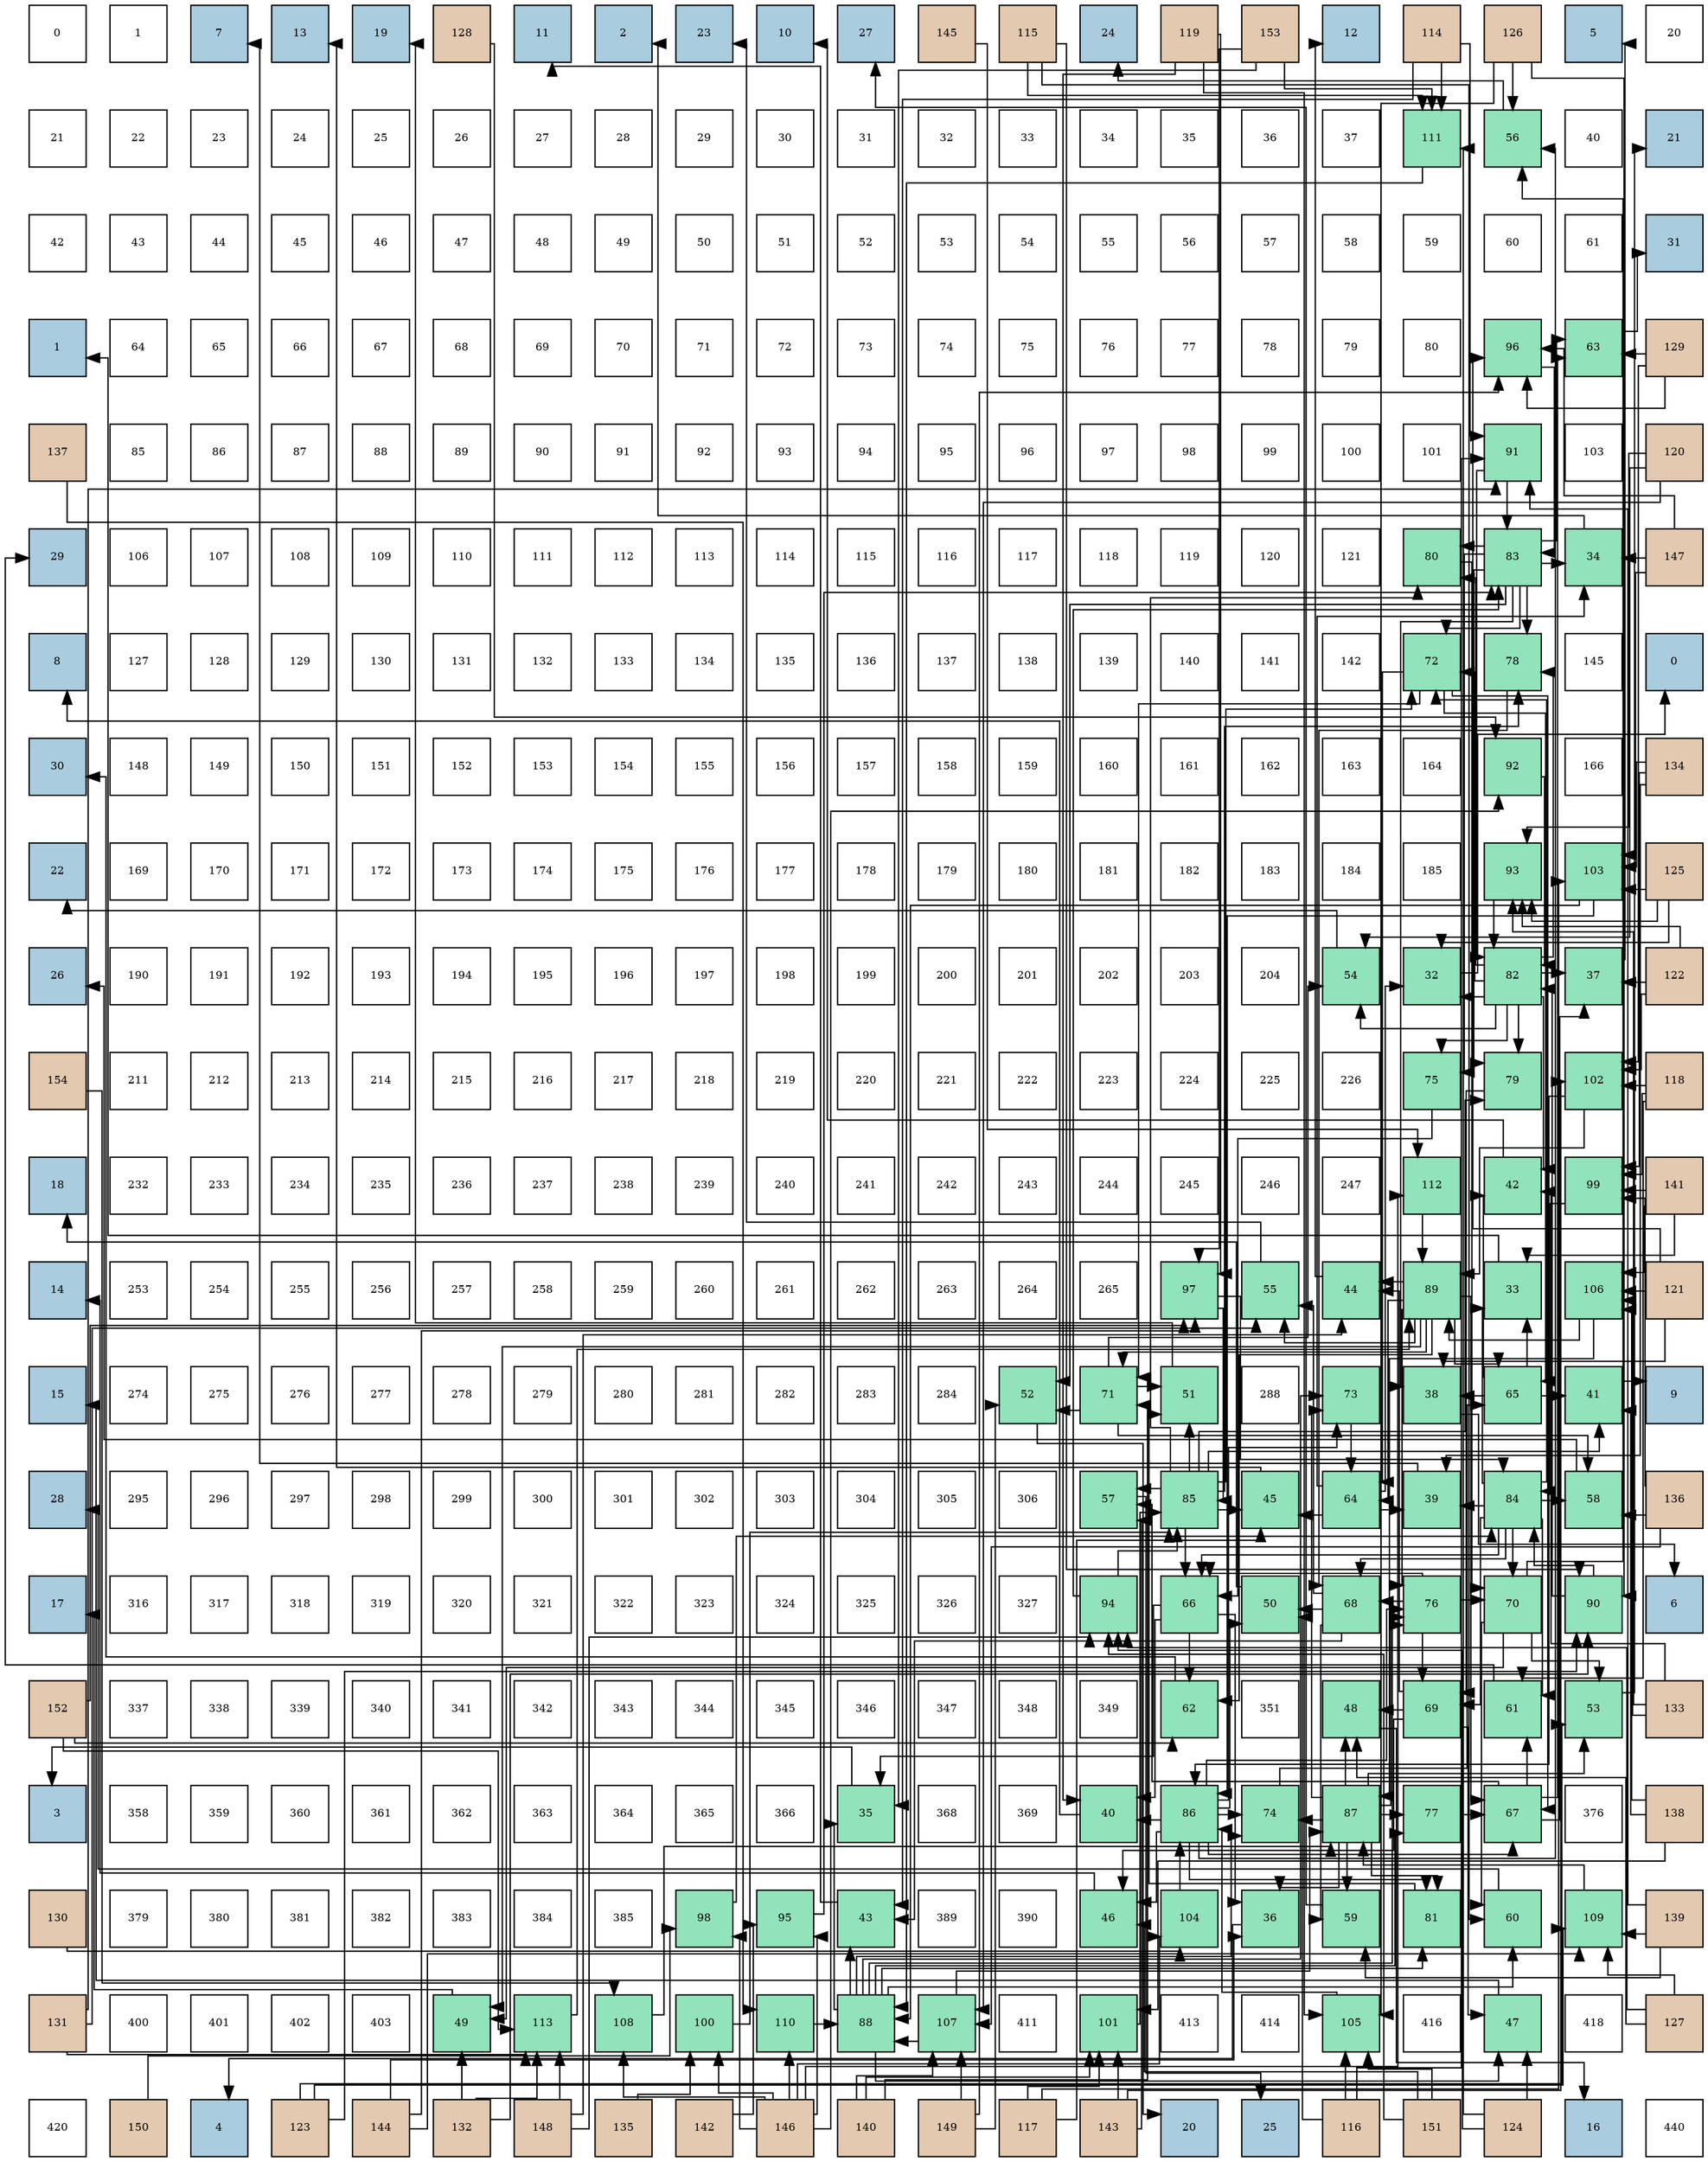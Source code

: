 digraph layout{
 rankdir=TB;
 splines=ortho;
 node [style=filled shape=square fixedsize=true width=0.6];
0[label="0", fontsize=8, fillcolor="#ffffff"];
1[label="1", fontsize=8, fillcolor="#ffffff"];
2[label="7", fontsize=8, fillcolor="#a9ccde"];
3[label="13", fontsize=8, fillcolor="#a9ccde"];
4[label="19", fontsize=8, fillcolor="#a9ccde"];
5[label="128", fontsize=8, fillcolor="#e3c9af"];
6[label="11", fontsize=8, fillcolor="#a9ccde"];
7[label="2", fontsize=8, fillcolor="#a9ccde"];
8[label="23", fontsize=8, fillcolor="#a9ccde"];
9[label="10", fontsize=8, fillcolor="#a9ccde"];
10[label="27", fontsize=8, fillcolor="#a9ccde"];
11[label="145", fontsize=8, fillcolor="#e3c9af"];
12[label="115", fontsize=8, fillcolor="#e3c9af"];
13[label="24", fontsize=8, fillcolor="#a9ccde"];
14[label="119", fontsize=8, fillcolor="#e3c9af"];
15[label="153", fontsize=8, fillcolor="#e3c9af"];
16[label="12", fontsize=8, fillcolor="#a9ccde"];
17[label="114", fontsize=8, fillcolor="#e3c9af"];
18[label="126", fontsize=8, fillcolor="#e3c9af"];
19[label="5", fontsize=8, fillcolor="#a9ccde"];
20[label="20", fontsize=8, fillcolor="#ffffff"];
21[label="21", fontsize=8, fillcolor="#ffffff"];
22[label="22", fontsize=8, fillcolor="#ffffff"];
23[label="23", fontsize=8, fillcolor="#ffffff"];
24[label="24", fontsize=8, fillcolor="#ffffff"];
25[label="25", fontsize=8, fillcolor="#ffffff"];
26[label="26", fontsize=8, fillcolor="#ffffff"];
27[label="27", fontsize=8, fillcolor="#ffffff"];
28[label="28", fontsize=8, fillcolor="#ffffff"];
29[label="29", fontsize=8, fillcolor="#ffffff"];
30[label="30", fontsize=8, fillcolor="#ffffff"];
31[label="31", fontsize=8, fillcolor="#ffffff"];
32[label="32", fontsize=8, fillcolor="#ffffff"];
33[label="33", fontsize=8, fillcolor="#ffffff"];
34[label="34", fontsize=8, fillcolor="#ffffff"];
35[label="35", fontsize=8, fillcolor="#ffffff"];
36[label="36", fontsize=8, fillcolor="#ffffff"];
37[label="37", fontsize=8, fillcolor="#ffffff"];
38[label="111", fontsize=8, fillcolor="#91e3bb"];
39[label="56", fontsize=8, fillcolor="#91e3bb"];
40[label="40", fontsize=8, fillcolor="#ffffff"];
41[label="21", fontsize=8, fillcolor="#a9ccde"];
42[label="42", fontsize=8, fillcolor="#ffffff"];
43[label="43", fontsize=8, fillcolor="#ffffff"];
44[label="44", fontsize=8, fillcolor="#ffffff"];
45[label="45", fontsize=8, fillcolor="#ffffff"];
46[label="46", fontsize=8, fillcolor="#ffffff"];
47[label="47", fontsize=8, fillcolor="#ffffff"];
48[label="48", fontsize=8, fillcolor="#ffffff"];
49[label="49", fontsize=8, fillcolor="#ffffff"];
50[label="50", fontsize=8, fillcolor="#ffffff"];
51[label="51", fontsize=8, fillcolor="#ffffff"];
52[label="52", fontsize=8, fillcolor="#ffffff"];
53[label="53", fontsize=8, fillcolor="#ffffff"];
54[label="54", fontsize=8, fillcolor="#ffffff"];
55[label="55", fontsize=8, fillcolor="#ffffff"];
56[label="56", fontsize=8, fillcolor="#ffffff"];
57[label="57", fontsize=8, fillcolor="#ffffff"];
58[label="58", fontsize=8, fillcolor="#ffffff"];
59[label="59", fontsize=8, fillcolor="#ffffff"];
60[label="60", fontsize=8, fillcolor="#ffffff"];
61[label="61", fontsize=8, fillcolor="#ffffff"];
62[label="31", fontsize=8, fillcolor="#a9ccde"];
63[label="1", fontsize=8, fillcolor="#a9ccde"];
64[label="64", fontsize=8, fillcolor="#ffffff"];
65[label="65", fontsize=8, fillcolor="#ffffff"];
66[label="66", fontsize=8, fillcolor="#ffffff"];
67[label="67", fontsize=8, fillcolor="#ffffff"];
68[label="68", fontsize=8, fillcolor="#ffffff"];
69[label="69", fontsize=8, fillcolor="#ffffff"];
70[label="70", fontsize=8, fillcolor="#ffffff"];
71[label="71", fontsize=8, fillcolor="#ffffff"];
72[label="72", fontsize=8, fillcolor="#ffffff"];
73[label="73", fontsize=8, fillcolor="#ffffff"];
74[label="74", fontsize=8, fillcolor="#ffffff"];
75[label="75", fontsize=8, fillcolor="#ffffff"];
76[label="76", fontsize=8, fillcolor="#ffffff"];
77[label="77", fontsize=8, fillcolor="#ffffff"];
78[label="78", fontsize=8, fillcolor="#ffffff"];
79[label="79", fontsize=8, fillcolor="#ffffff"];
80[label="80", fontsize=8, fillcolor="#ffffff"];
81[label="96", fontsize=8, fillcolor="#91e3bb"];
82[label="63", fontsize=8, fillcolor="#91e3bb"];
83[label="129", fontsize=8, fillcolor="#e3c9af"];
84[label="137", fontsize=8, fillcolor="#e3c9af"];
85[label="85", fontsize=8, fillcolor="#ffffff"];
86[label="86", fontsize=8, fillcolor="#ffffff"];
87[label="87", fontsize=8, fillcolor="#ffffff"];
88[label="88", fontsize=8, fillcolor="#ffffff"];
89[label="89", fontsize=8, fillcolor="#ffffff"];
90[label="90", fontsize=8, fillcolor="#ffffff"];
91[label="91", fontsize=8, fillcolor="#ffffff"];
92[label="92", fontsize=8, fillcolor="#ffffff"];
93[label="93", fontsize=8, fillcolor="#ffffff"];
94[label="94", fontsize=8, fillcolor="#ffffff"];
95[label="95", fontsize=8, fillcolor="#ffffff"];
96[label="96", fontsize=8, fillcolor="#ffffff"];
97[label="97", fontsize=8, fillcolor="#ffffff"];
98[label="98", fontsize=8, fillcolor="#ffffff"];
99[label="99", fontsize=8, fillcolor="#ffffff"];
100[label="100", fontsize=8, fillcolor="#ffffff"];
101[label="101", fontsize=8, fillcolor="#ffffff"];
102[label="91", fontsize=8, fillcolor="#91e3bb"];
103[label="103", fontsize=8, fillcolor="#ffffff"];
104[label="120", fontsize=8, fillcolor="#e3c9af"];
105[label="29", fontsize=8, fillcolor="#a9ccde"];
106[label="106", fontsize=8, fillcolor="#ffffff"];
107[label="107", fontsize=8, fillcolor="#ffffff"];
108[label="108", fontsize=8, fillcolor="#ffffff"];
109[label="109", fontsize=8, fillcolor="#ffffff"];
110[label="110", fontsize=8, fillcolor="#ffffff"];
111[label="111", fontsize=8, fillcolor="#ffffff"];
112[label="112", fontsize=8, fillcolor="#ffffff"];
113[label="113", fontsize=8, fillcolor="#ffffff"];
114[label="114", fontsize=8, fillcolor="#ffffff"];
115[label="115", fontsize=8, fillcolor="#ffffff"];
116[label="116", fontsize=8, fillcolor="#ffffff"];
117[label="117", fontsize=8, fillcolor="#ffffff"];
118[label="118", fontsize=8, fillcolor="#ffffff"];
119[label="119", fontsize=8, fillcolor="#ffffff"];
120[label="120", fontsize=8, fillcolor="#ffffff"];
121[label="121", fontsize=8, fillcolor="#ffffff"];
122[label="80", fontsize=8, fillcolor="#91e3bb"];
123[label="83", fontsize=8, fillcolor="#91e3bb"];
124[label="34", fontsize=8, fillcolor="#91e3bb"];
125[label="147", fontsize=8, fillcolor="#e3c9af"];
126[label="8", fontsize=8, fillcolor="#a9ccde"];
127[label="127", fontsize=8, fillcolor="#ffffff"];
128[label="128", fontsize=8, fillcolor="#ffffff"];
129[label="129", fontsize=8, fillcolor="#ffffff"];
130[label="130", fontsize=8, fillcolor="#ffffff"];
131[label="131", fontsize=8, fillcolor="#ffffff"];
132[label="132", fontsize=8, fillcolor="#ffffff"];
133[label="133", fontsize=8, fillcolor="#ffffff"];
134[label="134", fontsize=8, fillcolor="#ffffff"];
135[label="135", fontsize=8, fillcolor="#ffffff"];
136[label="136", fontsize=8, fillcolor="#ffffff"];
137[label="137", fontsize=8, fillcolor="#ffffff"];
138[label="138", fontsize=8, fillcolor="#ffffff"];
139[label="139", fontsize=8, fillcolor="#ffffff"];
140[label="140", fontsize=8, fillcolor="#ffffff"];
141[label="141", fontsize=8, fillcolor="#ffffff"];
142[label="142", fontsize=8, fillcolor="#ffffff"];
143[label="72", fontsize=8, fillcolor="#91e3bb"];
144[label="78", fontsize=8, fillcolor="#91e3bb"];
145[label="145", fontsize=8, fillcolor="#ffffff"];
146[label="0", fontsize=8, fillcolor="#a9ccde"];
147[label="30", fontsize=8, fillcolor="#a9ccde"];
148[label="148", fontsize=8, fillcolor="#ffffff"];
149[label="149", fontsize=8, fillcolor="#ffffff"];
150[label="150", fontsize=8, fillcolor="#ffffff"];
151[label="151", fontsize=8, fillcolor="#ffffff"];
152[label="152", fontsize=8, fillcolor="#ffffff"];
153[label="153", fontsize=8, fillcolor="#ffffff"];
154[label="154", fontsize=8, fillcolor="#ffffff"];
155[label="155", fontsize=8, fillcolor="#ffffff"];
156[label="156", fontsize=8, fillcolor="#ffffff"];
157[label="157", fontsize=8, fillcolor="#ffffff"];
158[label="158", fontsize=8, fillcolor="#ffffff"];
159[label="159", fontsize=8, fillcolor="#ffffff"];
160[label="160", fontsize=8, fillcolor="#ffffff"];
161[label="161", fontsize=8, fillcolor="#ffffff"];
162[label="162", fontsize=8, fillcolor="#ffffff"];
163[label="163", fontsize=8, fillcolor="#ffffff"];
164[label="164", fontsize=8, fillcolor="#ffffff"];
165[label="92", fontsize=8, fillcolor="#91e3bb"];
166[label="166", fontsize=8, fillcolor="#ffffff"];
167[label="134", fontsize=8, fillcolor="#e3c9af"];
168[label="22", fontsize=8, fillcolor="#a9ccde"];
169[label="169", fontsize=8, fillcolor="#ffffff"];
170[label="170", fontsize=8, fillcolor="#ffffff"];
171[label="171", fontsize=8, fillcolor="#ffffff"];
172[label="172", fontsize=8, fillcolor="#ffffff"];
173[label="173", fontsize=8, fillcolor="#ffffff"];
174[label="174", fontsize=8, fillcolor="#ffffff"];
175[label="175", fontsize=8, fillcolor="#ffffff"];
176[label="176", fontsize=8, fillcolor="#ffffff"];
177[label="177", fontsize=8, fillcolor="#ffffff"];
178[label="178", fontsize=8, fillcolor="#ffffff"];
179[label="179", fontsize=8, fillcolor="#ffffff"];
180[label="180", fontsize=8, fillcolor="#ffffff"];
181[label="181", fontsize=8, fillcolor="#ffffff"];
182[label="182", fontsize=8, fillcolor="#ffffff"];
183[label="183", fontsize=8, fillcolor="#ffffff"];
184[label="184", fontsize=8, fillcolor="#ffffff"];
185[label="185", fontsize=8, fillcolor="#ffffff"];
186[label="93", fontsize=8, fillcolor="#91e3bb"];
187[label="103", fontsize=8, fillcolor="#91e3bb"];
188[label="125", fontsize=8, fillcolor="#e3c9af"];
189[label="26", fontsize=8, fillcolor="#a9ccde"];
190[label="190", fontsize=8, fillcolor="#ffffff"];
191[label="191", fontsize=8, fillcolor="#ffffff"];
192[label="192", fontsize=8, fillcolor="#ffffff"];
193[label="193", fontsize=8, fillcolor="#ffffff"];
194[label="194", fontsize=8, fillcolor="#ffffff"];
195[label="195", fontsize=8, fillcolor="#ffffff"];
196[label="196", fontsize=8, fillcolor="#ffffff"];
197[label="197", fontsize=8, fillcolor="#ffffff"];
198[label="198", fontsize=8, fillcolor="#ffffff"];
199[label="199", fontsize=8, fillcolor="#ffffff"];
200[label="200", fontsize=8, fillcolor="#ffffff"];
201[label="201", fontsize=8, fillcolor="#ffffff"];
202[label="202", fontsize=8, fillcolor="#ffffff"];
203[label="203", fontsize=8, fillcolor="#ffffff"];
204[label="204", fontsize=8, fillcolor="#ffffff"];
205[label="54", fontsize=8, fillcolor="#91e3bb"];
206[label="32", fontsize=8, fillcolor="#91e3bb"];
207[label="82", fontsize=8, fillcolor="#91e3bb"];
208[label="37", fontsize=8, fillcolor="#91e3bb"];
209[label="122", fontsize=8, fillcolor="#e3c9af"];
210[label="154", fontsize=8, fillcolor="#e3c9af"];
211[label="211", fontsize=8, fillcolor="#ffffff"];
212[label="212", fontsize=8, fillcolor="#ffffff"];
213[label="213", fontsize=8, fillcolor="#ffffff"];
214[label="214", fontsize=8, fillcolor="#ffffff"];
215[label="215", fontsize=8, fillcolor="#ffffff"];
216[label="216", fontsize=8, fillcolor="#ffffff"];
217[label="217", fontsize=8, fillcolor="#ffffff"];
218[label="218", fontsize=8, fillcolor="#ffffff"];
219[label="219", fontsize=8, fillcolor="#ffffff"];
220[label="220", fontsize=8, fillcolor="#ffffff"];
221[label="221", fontsize=8, fillcolor="#ffffff"];
222[label="222", fontsize=8, fillcolor="#ffffff"];
223[label="223", fontsize=8, fillcolor="#ffffff"];
224[label="224", fontsize=8, fillcolor="#ffffff"];
225[label="225", fontsize=8, fillcolor="#ffffff"];
226[label="226", fontsize=8, fillcolor="#ffffff"];
227[label="75", fontsize=8, fillcolor="#91e3bb"];
228[label="79", fontsize=8, fillcolor="#91e3bb"];
229[label="102", fontsize=8, fillcolor="#91e3bb"];
230[label="118", fontsize=8, fillcolor="#e3c9af"];
231[label="18", fontsize=8, fillcolor="#a9ccde"];
232[label="232", fontsize=8, fillcolor="#ffffff"];
233[label="233", fontsize=8, fillcolor="#ffffff"];
234[label="234", fontsize=8, fillcolor="#ffffff"];
235[label="235", fontsize=8, fillcolor="#ffffff"];
236[label="236", fontsize=8, fillcolor="#ffffff"];
237[label="237", fontsize=8, fillcolor="#ffffff"];
238[label="238", fontsize=8, fillcolor="#ffffff"];
239[label="239", fontsize=8, fillcolor="#ffffff"];
240[label="240", fontsize=8, fillcolor="#ffffff"];
241[label="241", fontsize=8, fillcolor="#ffffff"];
242[label="242", fontsize=8, fillcolor="#ffffff"];
243[label="243", fontsize=8, fillcolor="#ffffff"];
244[label="244", fontsize=8, fillcolor="#ffffff"];
245[label="245", fontsize=8, fillcolor="#ffffff"];
246[label="246", fontsize=8, fillcolor="#ffffff"];
247[label="247", fontsize=8, fillcolor="#ffffff"];
248[label="112", fontsize=8, fillcolor="#91e3bb"];
249[label="42", fontsize=8, fillcolor="#91e3bb"];
250[label="99", fontsize=8, fillcolor="#91e3bb"];
251[label="141", fontsize=8, fillcolor="#e3c9af"];
252[label="14", fontsize=8, fillcolor="#a9ccde"];
253[label="253", fontsize=8, fillcolor="#ffffff"];
254[label="254", fontsize=8, fillcolor="#ffffff"];
255[label="255", fontsize=8, fillcolor="#ffffff"];
256[label="256", fontsize=8, fillcolor="#ffffff"];
257[label="257", fontsize=8, fillcolor="#ffffff"];
258[label="258", fontsize=8, fillcolor="#ffffff"];
259[label="259", fontsize=8, fillcolor="#ffffff"];
260[label="260", fontsize=8, fillcolor="#ffffff"];
261[label="261", fontsize=8, fillcolor="#ffffff"];
262[label="262", fontsize=8, fillcolor="#ffffff"];
263[label="263", fontsize=8, fillcolor="#ffffff"];
264[label="264", fontsize=8, fillcolor="#ffffff"];
265[label="265", fontsize=8, fillcolor="#ffffff"];
266[label="97", fontsize=8, fillcolor="#91e3bb"];
267[label="55", fontsize=8, fillcolor="#91e3bb"];
268[label="44", fontsize=8, fillcolor="#91e3bb"];
269[label="89", fontsize=8, fillcolor="#91e3bb"];
270[label="33", fontsize=8, fillcolor="#91e3bb"];
271[label="106", fontsize=8, fillcolor="#91e3bb"];
272[label="121", fontsize=8, fillcolor="#e3c9af"];
273[label="15", fontsize=8, fillcolor="#a9ccde"];
274[label="274", fontsize=8, fillcolor="#ffffff"];
275[label="275", fontsize=8, fillcolor="#ffffff"];
276[label="276", fontsize=8, fillcolor="#ffffff"];
277[label="277", fontsize=8, fillcolor="#ffffff"];
278[label="278", fontsize=8, fillcolor="#ffffff"];
279[label="279", fontsize=8, fillcolor="#ffffff"];
280[label="280", fontsize=8, fillcolor="#ffffff"];
281[label="281", fontsize=8, fillcolor="#ffffff"];
282[label="282", fontsize=8, fillcolor="#ffffff"];
283[label="283", fontsize=8, fillcolor="#ffffff"];
284[label="284", fontsize=8, fillcolor="#ffffff"];
285[label="52", fontsize=8, fillcolor="#91e3bb"];
286[label="71", fontsize=8, fillcolor="#91e3bb"];
287[label="51", fontsize=8, fillcolor="#91e3bb"];
288[label="288", fontsize=8, fillcolor="#ffffff"];
289[label="73", fontsize=8, fillcolor="#91e3bb"];
290[label="38", fontsize=8, fillcolor="#91e3bb"];
291[label="65", fontsize=8, fillcolor="#91e3bb"];
292[label="41", fontsize=8, fillcolor="#91e3bb"];
293[label="9", fontsize=8, fillcolor="#a9ccde"];
294[label="28", fontsize=8, fillcolor="#a9ccde"];
295[label="295", fontsize=8, fillcolor="#ffffff"];
296[label="296", fontsize=8, fillcolor="#ffffff"];
297[label="297", fontsize=8, fillcolor="#ffffff"];
298[label="298", fontsize=8, fillcolor="#ffffff"];
299[label="299", fontsize=8, fillcolor="#ffffff"];
300[label="300", fontsize=8, fillcolor="#ffffff"];
301[label="301", fontsize=8, fillcolor="#ffffff"];
302[label="302", fontsize=8, fillcolor="#ffffff"];
303[label="303", fontsize=8, fillcolor="#ffffff"];
304[label="304", fontsize=8, fillcolor="#ffffff"];
305[label="305", fontsize=8, fillcolor="#ffffff"];
306[label="306", fontsize=8, fillcolor="#ffffff"];
307[label="57", fontsize=8, fillcolor="#91e3bb"];
308[label="85", fontsize=8, fillcolor="#91e3bb"];
309[label="45", fontsize=8, fillcolor="#91e3bb"];
310[label="64", fontsize=8, fillcolor="#91e3bb"];
311[label="39", fontsize=8, fillcolor="#91e3bb"];
312[label="84", fontsize=8, fillcolor="#91e3bb"];
313[label="58", fontsize=8, fillcolor="#91e3bb"];
314[label="136", fontsize=8, fillcolor="#e3c9af"];
315[label="17", fontsize=8, fillcolor="#a9ccde"];
316[label="316", fontsize=8, fillcolor="#ffffff"];
317[label="317", fontsize=8, fillcolor="#ffffff"];
318[label="318", fontsize=8, fillcolor="#ffffff"];
319[label="319", fontsize=8, fillcolor="#ffffff"];
320[label="320", fontsize=8, fillcolor="#ffffff"];
321[label="321", fontsize=8, fillcolor="#ffffff"];
322[label="322", fontsize=8, fillcolor="#ffffff"];
323[label="323", fontsize=8, fillcolor="#ffffff"];
324[label="324", fontsize=8, fillcolor="#ffffff"];
325[label="325", fontsize=8, fillcolor="#ffffff"];
326[label="326", fontsize=8, fillcolor="#ffffff"];
327[label="327", fontsize=8, fillcolor="#ffffff"];
328[label="94", fontsize=8, fillcolor="#91e3bb"];
329[label="66", fontsize=8, fillcolor="#91e3bb"];
330[label="50", fontsize=8, fillcolor="#91e3bb"];
331[label="68", fontsize=8, fillcolor="#91e3bb"];
332[label="76", fontsize=8, fillcolor="#91e3bb"];
333[label="70", fontsize=8, fillcolor="#91e3bb"];
334[label="90", fontsize=8, fillcolor="#91e3bb"];
335[label="6", fontsize=8, fillcolor="#a9ccde"];
336[label="152", fontsize=8, fillcolor="#e3c9af"];
337[label="337", fontsize=8, fillcolor="#ffffff"];
338[label="338", fontsize=8, fillcolor="#ffffff"];
339[label="339", fontsize=8, fillcolor="#ffffff"];
340[label="340", fontsize=8, fillcolor="#ffffff"];
341[label="341", fontsize=8, fillcolor="#ffffff"];
342[label="342", fontsize=8, fillcolor="#ffffff"];
343[label="343", fontsize=8, fillcolor="#ffffff"];
344[label="344", fontsize=8, fillcolor="#ffffff"];
345[label="345", fontsize=8, fillcolor="#ffffff"];
346[label="346", fontsize=8, fillcolor="#ffffff"];
347[label="347", fontsize=8, fillcolor="#ffffff"];
348[label="348", fontsize=8, fillcolor="#ffffff"];
349[label="349", fontsize=8, fillcolor="#ffffff"];
350[label="62", fontsize=8, fillcolor="#91e3bb"];
351[label="351", fontsize=8, fillcolor="#ffffff"];
352[label="48", fontsize=8, fillcolor="#91e3bb"];
353[label="69", fontsize=8, fillcolor="#91e3bb"];
354[label="61", fontsize=8, fillcolor="#91e3bb"];
355[label="53", fontsize=8, fillcolor="#91e3bb"];
356[label="133", fontsize=8, fillcolor="#e3c9af"];
357[label="3", fontsize=8, fillcolor="#a9ccde"];
358[label="358", fontsize=8, fillcolor="#ffffff"];
359[label="359", fontsize=8, fillcolor="#ffffff"];
360[label="360", fontsize=8, fillcolor="#ffffff"];
361[label="361", fontsize=8, fillcolor="#ffffff"];
362[label="362", fontsize=8, fillcolor="#ffffff"];
363[label="363", fontsize=8, fillcolor="#ffffff"];
364[label="364", fontsize=8, fillcolor="#ffffff"];
365[label="365", fontsize=8, fillcolor="#ffffff"];
366[label="366", fontsize=8, fillcolor="#ffffff"];
367[label="35", fontsize=8, fillcolor="#91e3bb"];
368[label="368", fontsize=8, fillcolor="#ffffff"];
369[label="369", fontsize=8, fillcolor="#ffffff"];
370[label="40", fontsize=8, fillcolor="#91e3bb"];
371[label="86", fontsize=8, fillcolor="#91e3bb"];
372[label="74", fontsize=8, fillcolor="#91e3bb"];
373[label="87", fontsize=8, fillcolor="#91e3bb"];
374[label="77", fontsize=8, fillcolor="#91e3bb"];
375[label="67", fontsize=8, fillcolor="#91e3bb"];
376[label="376", fontsize=8, fillcolor="#ffffff"];
377[label="138", fontsize=8, fillcolor="#e3c9af"];
378[label="130", fontsize=8, fillcolor="#e3c9af"];
379[label="379", fontsize=8, fillcolor="#ffffff"];
380[label="380", fontsize=8, fillcolor="#ffffff"];
381[label="381", fontsize=8, fillcolor="#ffffff"];
382[label="382", fontsize=8, fillcolor="#ffffff"];
383[label="383", fontsize=8, fillcolor="#ffffff"];
384[label="384", fontsize=8, fillcolor="#ffffff"];
385[label="385", fontsize=8, fillcolor="#ffffff"];
386[label="98", fontsize=8, fillcolor="#91e3bb"];
387[label="95", fontsize=8, fillcolor="#91e3bb"];
388[label="43", fontsize=8, fillcolor="#91e3bb"];
389[label="389", fontsize=8, fillcolor="#ffffff"];
390[label="390", fontsize=8, fillcolor="#ffffff"];
391[label="46", fontsize=8, fillcolor="#91e3bb"];
392[label="104", fontsize=8, fillcolor="#91e3bb"];
393[label="36", fontsize=8, fillcolor="#91e3bb"];
394[label="59", fontsize=8, fillcolor="#91e3bb"];
395[label="81", fontsize=8, fillcolor="#91e3bb"];
396[label="60", fontsize=8, fillcolor="#91e3bb"];
397[label="109", fontsize=8, fillcolor="#91e3bb"];
398[label="139", fontsize=8, fillcolor="#e3c9af"];
399[label="131", fontsize=8, fillcolor="#e3c9af"];
400[label="400", fontsize=8, fillcolor="#ffffff"];
401[label="401", fontsize=8, fillcolor="#ffffff"];
402[label="402", fontsize=8, fillcolor="#ffffff"];
403[label="403", fontsize=8, fillcolor="#ffffff"];
404[label="49", fontsize=8, fillcolor="#91e3bb"];
405[label="113", fontsize=8, fillcolor="#91e3bb"];
406[label="108", fontsize=8, fillcolor="#91e3bb"];
407[label="100", fontsize=8, fillcolor="#91e3bb"];
408[label="110", fontsize=8, fillcolor="#91e3bb"];
409[label="88", fontsize=8, fillcolor="#91e3bb"];
410[label="107", fontsize=8, fillcolor="#91e3bb"];
411[label="411", fontsize=8, fillcolor="#ffffff"];
412[label="101", fontsize=8, fillcolor="#91e3bb"];
413[label="413", fontsize=8, fillcolor="#ffffff"];
414[label="414", fontsize=8, fillcolor="#ffffff"];
415[label="105", fontsize=8, fillcolor="#91e3bb"];
416[label="416", fontsize=8, fillcolor="#ffffff"];
417[label="47", fontsize=8, fillcolor="#91e3bb"];
418[label="418", fontsize=8, fillcolor="#ffffff"];
419[label="127", fontsize=8, fillcolor="#e3c9af"];
420[label="420", fontsize=8, fillcolor="#ffffff"];
421[label="150", fontsize=8, fillcolor="#e3c9af"];
422[label="4", fontsize=8, fillcolor="#a9ccde"];
423[label="123", fontsize=8, fillcolor="#e3c9af"];
424[label="144", fontsize=8, fillcolor="#e3c9af"];
425[label="132", fontsize=8, fillcolor="#e3c9af"];
426[label="148", fontsize=8, fillcolor="#e3c9af"];
427[label="135", fontsize=8, fillcolor="#e3c9af"];
428[label="142", fontsize=8, fillcolor="#e3c9af"];
429[label="146", fontsize=8, fillcolor="#e3c9af"];
430[label="140", fontsize=8, fillcolor="#e3c9af"];
431[label="149", fontsize=8, fillcolor="#e3c9af"];
432[label="117", fontsize=8, fillcolor="#e3c9af"];
433[label="143", fontsize=8, fillcolor="#e3c9af"];
434[label="20", fontsize=8, fillcolor="#a9ccde"];
435[label="25", fontsize=8, fillcolor="#a9ccde"];
436[label="116", fontsize=8, fillcolor="#e3c9af"];
437[label="151", fontsize=8, fillcolor="#e3c9af"];
438[label="124", fontsize=8, fillcolor="#e3c9af"];
439[label="16", fontsize=8, fillcolor="#a9ccde"];
440[label="440", fontsize=8, fillcolor="#ffffff"];
edge [constraint=false, style=vis];206 -> 146;
270 -> 63;
124 -> 7;
367 -> 357;
393 -> 422;
208 -> 19;
290 -> 335;
311 -> 2;
370 -> 126;
292 -> 293;
249 -> 9;
388 -> 6;
268 -> 16;
309 -> 3;
391 -> 252;
417 -> 273;
352 -> 439;
404 -> 315;
330 -> 231;
287 -> 4;
285 -> 434;
355 -> 41;
205 -> 168;
267 -> 8;
39 -> 13;
307 -> 435;
313 -> 189;
394 -> 10;
396 -> 294;
354 -> 105;
350 -> 147;
82 -> 62;
310 -> 206;
310 -> 124;
310 -> 311;
310 -> 309;
291 -> 270;
291 -> 290;
291 -> 292;
291 -> 249;
329 -> 367;
329 -> 393;
329 -> 370;
329 -> 350;
375 -> 208;
375 -> 307;
375 -> 354;
375 -> 82;
331 -> 388;
331 -> 330;
331 -> 267;
331 -> 394;
353 -> 268;
353 -> 391;
353 -> 417;
353 -> 352;
333 -> 404;
333 -> 355;
333 -> 39;
333 -> 396;
286 -> 287;
286 -> 285;
286 -> 205;
286 -> 313;
143 -> 310;
143 -> 291;
143 -> 375;
143 -> 286;
289 -> 310;
372 -> 291;
227 -> 329;
332 -> 329;
332 -> 331;
332 -> 353;
332 -> 333;
374 -> 375;
144 -> 331;
228 -> 353;
122 -> 333;
395 -> 286;
207 -> 206;
207 -> 208;
207 -> 249;
207 -> 205;
207 -> 143;
207 -> 227;
207 -> 144;
207 -> 228;
207 -> 122;
123 -> 124;
123 -> 290;
123 -> 285;
123 -> 82;
123 -> 143;
123 -> 227;
123 -> 144;
123 -> 228;
123 -> 122;
312 -> 270;
312 -> 311;
312 -> 313;
312 -> 354;
312 -> 329;
312 -> 331;
312 -> 353;
312 -> 333;
312 -> 143;
308 -> 292;
308 -> 309;
308 -> 287;
308 -> 307;
308 -> 329;
308 -> 143;
308 -> 144;
308 -> 228;
308 -> 122;
371 -> 370;
371 -> 391;
371 -> 330;
371 -> 39;
371 -> 375;
371 -> 289;
371 -> 372;
371 -> 332;
371 -> 395;
373 -> 393;
373 -> 352;
373 -> 355;
373 -> 394;
373 -> 289;
373 -> 372;
373 -> 332;
373 -> 374;
373 -> 395;
409 -> 367;
409 -> 388;
409 -> 417;
409 -> 396;
409 -> 289;
409 -> 372;
409 -> 332;
409 -> 374;
409 -> 395;
269 -> 268;
269 -> 404;
269 -> 267;
269 -> 350;
269 -> 310;
269 -> 291;
269 -> 375;
269 -> 286;
269 -> 332;
334 -> 207;
334 -> 312;
102 -> 207;
102 -> 123;
165 -> 207;
186 -> 207;
328 -> 123;
328 -> 308;
387 -> 123;
81 -> 123;
266 -> 312;
266 -> 308;
386 -> 312;
250 -> 312;
407 -> 308;
412 -> 308;
229 -> 371;
229 -> 269;
187 -> 371;
187 -> 409;
392 -> 371;
415 -> 371;
271 -> 373;
271 -> 269;
410 -> 373;
410 -> 409;
406 -> 373;
397 -> 373;
408 -> 409;
38 -> 409;
248 -> 269;
405 -> 269;
17 -> 388;
17 -> 102;
17 -> 38;
12 -> 396;
12 -> 334;
12 -> 38;
436 -> 330;
436 -> 102;
436 -> 415;
432 -> 309;
432 -> 412;
432 -> 187;
230 -> 354;
230 -> 250;
230 -> 229;
14 -> 370;
14 -> 266;
14 -> 415;
104 -> 205;
104 -> 186;
104 -> 410;
272 -> 290;
272 -> 81;
272 -> 271;
209 -> 208;
209 -> 186;
209 -> 229;
423 -> 355;
423 -> 334;
423 -> 397;
438 -> 417;
438 -> 328;
438 -> 38;
188 -> 206;
188 -> 186;
188 -> 187;
18 -> 39;
18 -> 334;
18 -> 415;
419 -> 352;
419 -> 328;
419 -> 397;
5 -> 165;
83 -> 82;
83 -> 81;
83 -> 229;
378 -> 392;
399 -> 267;
399 -> 102;
399 -> 405;
425 -> 404;
425 -> 334;
425 -> 405;
356 -> 249;
356 -> 186;
356 -> 271;
167 -> 311;
167 -> 250;
167 -> 187;
427 -> 407;
314 -> 313;
314 -> 250;
314 -> 410;
84 -> 408;
377 -> 292;
377 -> 412;
377 -> 271;
398 -> 394;
398 -> 102;
398 -> 397;
430 -> 287;
430 -> 412;
430 -> 410;
251 -> 270;
251 -> 250;
251 -> 271;
428 -> 387;
433 -> 307;
433 -> 412;
433 -> 229;
424 -> 393;
424 -> 266;
424 -> 397;
11 -> 248;
429 -> 165;
429 -> 387;
429 -> 386;
429 -> 407;
429 -> 392;
429 -> 406;
429 -> 408;
429 -> 248;
125 -> 124;
125 -> 81;
125 -> 187;
426 -> 268;
426 -> 328;
426 -> 405;
431 -> 285;
431 -> 81;
431 -> 410;
421 -> 386;
437 -> 391;
437 -> 328;
437 -> 415;
336 -> 350;
336 -> 266;
336 -> 405;
15 -> 367;
15 -> 266;
15 -> 38;
210 -> 406;
edge [constraint=true, style=invis];
0 -> 21 -> 42 -> 63 -> 84 -> 105 -> 126 -> 147 -> 168 -> 189 -> 210 -> 231 -> 252 -> 273 -> 294 -> 315 -> 336 -> 357 -> 378 -> 399 -> 420;
1 -> 22 -> 43 -> 64 -> 85 -> 106 -> 127 -> 148 -> 169 -> 190 -> 211 -> 232 -> 253 -> 274 -> 295 -> 316 -> 337 -> 358 -> 379 -> 400 -> 421;
2 -> 23 -> 44 -> 65 -> 86 -> 107 -> 128 -> 149 -> 170 -> 191 -> 212 -> 233 -> 254 -> 275 -> 296 -> 317 -> 338 -> 359 -> 380 -> 401 -> 422;
3 -> 24 -> 45 -> 66 -> 87 -> 108 -> 129 -> 150 -> 171 -> 192 -> 213 -> 234 -> 255 -> 276 -> 297 -> 318 -> 339 -> 360 -> 381 -> 402 -> 423;
4 -> 25 -> 46 -> 67 -> 88 -> 109 -> 130 -> 151 -> 172 -> 193 -> 214 -> 235 -> 256 -> 277 -> 298 -> 319 -> 340 -> 361 -> 382 -> 403 -> 424;
5 -> 26 -> 47 -> 68 -> 89 -> 110 -> 131 -> 152 -> 173 -> 194 -> 215 -> 236 -> 257 -> 278 -> 299 -> 320 -> 341 -> 362 -> 383 -> 404 -> 425;
6 -> 27 -> 48 -> 69 -> 90 -> 111 -> 132 -> 153 -> 174 -> 195 -> 216 -> 237 -> 258 -> 279 -> 300 -> 321 -> 342 -> 363 -> 384 -> 405 -> 426;
7 -> 28 -> 49 -> 70 -> 91 -> 112 -> 133 -> 154 -> 175 -> 196 -> 217 -> 238 -> 259 -> 280 -> 301 -> 322 -> 343 -> 364 -> 385 -> 406 -> 427;
8 -> 29 -> 50 -> 71 -> 92 -> 113 -> 134 -> 155 -> 176 -> 197 -> 218 -> 239 -> 260 -> 281 -> 302 -> 323 -> 344 -> 365 -> 386 -> 407 -> 428;
9 -> 30 -> 51 -> 72 -> 93 -> 114 -> 135 -> 156 -> 177 -> 198 -> 219 -> 240 -> 261 -> 282 -> 303 -> 324 -> 345 -> 366 -> 387 -> 408 -> 429;
10 -> 31 -> 52 -> 73 -> 94 -> 115 -> 136 -> 157 -> 178 -> 199 -> 220 -> 241 -> 262 -> 283 -> 304 -> 325 -> 346 -> 367 -> 388 -> 409 -> 430;
11 -> 32 -> 53 -> 74 -> 95 -> 116 -> 137 -> 158 -> 179 -> 200 -> 221 -> 242 -> 263 -> 284 -> 305 -> 326 -> 347 -> 368 -> 389 -> 410 -> 431;
12 -> 33 -> 54 -> 75 -> 96 -> 117 -> 138 -> 159 -> 180 -> 201 -> 222 -> 243 -> 264 -> 285 -> 306 -> 327 -> 348 -> 369 -> 390 -> 411 -> 432;
13 -> 34 -> 55 -> 76 -> 97 -> 118 -> 139 -> 160 -> 181 -> 202 -> 223 -> 244 -> 265 -> 286 -> 307 -> 328 -> 349 -> 370 -> 391 -> 412 -> 433;
14 -> 35 -> 56 -> 77 -> 98 -> 119 -> 140 -> 161 -> 182 -> 203 -> 224 -> 245 -> 266 -> 287 -> 308 -> 329 -> 350 -> 371 -> 392 -> 413 -> 434;
15 -> 36 -> 57 -> 78 -> 99 -> 120 -> 141 -> 162 -> 183 -> 204 -> 225 -> 246 -> 267 -> 288 -> 309 -> 330 -> 351 -> 372 -> 393 -> 414 -> 435;
16 -> 37 -> 58 -> 79 -> 100 -> 121 -> 142 -> 163 -> 184 -> 205 -> 226 -> 247 -> 268 -> 289 -> 310 -> 331 -> 352 -> 373 -> 394 -> 415 -> 436;
17 -> 38 -> 59 -> 80 -> 101 -> 122 -> 143 -> 164 -> 185 -> 206 -> 227 -> 248 -> 269 -> 290 -> 311 -> 332 -> 353 -> 374 -> 395 -> 416 -> 437;
18 -> 39 -> 60 -> 81 -> 102 -> 123 -> 144 -> 165 -> 186 -> 207 -> 228 -> 249 -> 270 -> 291 -> 312 -> 333 -> 354 -> 375 -> 396 -> 417 -> 438;
19 -> 40 -> 61 -> 82 -> 103 -> 124 -> 145 -> 166 -> 187 -> 208 -> 229 -> 250 -> 271 -> 292 -> 313 -> 334 -> 355 -> 376 -> 397 -> 418 -> 439;
20 -> 41 -> 62 -> 83 -> 104 -> 125 -> 146 -> 167 -> 188 -> 209 -> 230 -> 251 -> 272 -> 293 -> 314 -> 335 -> 356 -> 377 -> 398 -> 419 -> 440;
rank = same {0 -> 1 -> 2 -> 3 -> 4 -> 5 -> 6 -> 7 -> 8 -> 9 -> 10 -> 11 -> 12 -> 13 -> 14 -> 15 -> 16 -> 17 -> 18 -> 19 -> 20};
rank = same {21 -> 22 -> 23 -> 24 -> 25 -> 26 -> 27 -> 28 -> 29 -> 30 -> 31 -> 32 -> 33 -> 34 -> 35 -> 36 -> 37 -> 38 -> 39 -> 40 -> 41};
rank = same {42 -> 43 -> 44 -> 45 -> 46 -> 47 -> 48 -> 49 -> 50 -> 51 -> 52 -> 53 -> 54 -> 55 -> 56 -> 57 -> 58 -> 59 -> 60 -> 61 -> 62};
rank = same {63 -> 64 -> 65 -> 66 -> 67 -> 68 -> 69 -> 70 -> 71 -> 72 -> 73 -> 74 -> 75 -> 76 -> 77 -> 78 -> 79 -> 80 -> 81 -> 82 -> 83};
rank = same {84 -> 85 -> 86 -> 87 -> 88 -> 89 -> 90 -> 91 -> 92 -> 93 -> 94 -> 95 -> 96 -> 97 -> 98 -> 99 -> 100 -> 101 -> 102 -> 103 -> 104};
rank = same {105 -> 106 -> 107 -> 108 -> 109 -> 110 -> 111 -> 112 -> 113 -> 114 -> 115 -> 116 -> 117 -> 118 -> 119 -> 120 -> 121 -> 122 -> 123 -> 124 -> 125};
rank = same {126 -> 127 -> 128 -> 129 -> 130 -> 131 -> 132 -> 133 -> 134 -> 135 -> 136 -> 137 -> 138 -> 139 -> 140 -> 141 -> 142 -> 143 -> 144 -> 145 -> 146};
rank = same {147 -> 148 -> 149 -> 150 -> 151 -> 152 -> 153 -> 154 -> 155 -> 156 -> 157 -> 158 -> 159 -> 160 -> 161 -> 162 -> 163 -> 164 -> 165 -> 166 -> 167};
rank = same {168 -> 169 -> 170 -> 171 -> 172 -> 173 -> 174 -> 175 -> 176 -> 177 -> 178 -> 179 -> 180 -> 181 -> 182 -> 183 -> 184 -> 185 -> 186 -> 187 -> 188};
rank = same {189 -> 190 -> 191 -> 192 -> 193 -> 194 -> 195 -> 196 -> 197 -> 198 -> 199 -> 200 -> 201 -> 202 -> 203 -> 204 -> 205 -> 206 -> 207 -> 208 -> 209};
rank = same {210 -> 211 -> 212 -> 213 -> 214 -> 215 -> 216 -> 217 -> 218 -> 219 -> 220 -> 221 -> 222 -> 223 -> 224 -> 225 -> 226 -> 227 -> 228 -> 229 -> 230};
rank = same {231 -> 232 -> 233 -> 234 -> 235 -> 236 -> 237 -> 238 -> 239 -> 240 -> 241 -> 242 -> 243 -> 244 -> 245 -> 246 -> 247 -> 248 -> 249 -> 250 -> 251};
rank = same {252 -> 253 -> 254 -> 255 -> 256 -> 257 -> 258 -> 259 -> 260 -> 261 -> 262 -> 263 -> 264 -> 265 -> 266 -> 267 -> 268 -> 269 -> 270 -> 271 -> 272};
rank = same {273 -> 274 -> 275 -> 276 -> 277 -> 278 -> 279 -> 280 -> 281 -> 282 -> 283 -> 284 -> 285 -> 286 -> 287 -> 288 -> 289 -> 290 -> 291 -> 292 -> 293};
rank = same {294 -> 295 -> 296 -> 297 -> 298 -> 299 -> 300 -> 301 -> 302 -> 303 -> 304 -> 305 -> 306 -> 307 -> 308 -> 309 -> 310 -> 311 -> 312 -> 313 -> 314};
rank = same {315 -> 316 -> 317 -> 318 -> 319 -> 320 -> 321 -> 322 -> 323 -> 324 -> 325 -> 326 -> 327 -> 328 -> 329 -> 330 -> 331 -> 332 -> 333 -> 334 -> 335};
rank = same {336 -> 337 -> 338 -> 339 -> 340 -> 341 -> 342 -> 343 -> 344 -> 345 -> 346 -> 347 -> 348 -> 349 -> 350 -> 351 -> 352 -> 353 -> 354 -> 355 -> 356};
rank = same {357 -> 358 -> 359 -> 360 -> 361 -> 362 -> 363 -> 364 -> 365 -> 366 -> 367 -> 368 -> 369 -> 370 -> 371 -> 372 -> 373 -> 374 -> 375 -> 376 -> 377};
rank = same {378 -> 379 -> 380 -> 381 -> 382 -> 383 -> 384 -> 385 -> 386 -> 387 -> 388 -> 389 -> 390 -> 391 -> 392 -> 393 -> 394 -> 395 -> 396 -> 397 -> 398};
rank = same {399 -> 400 -> 401 -> 402 -> 403 -> 404 -> 405 -> 406 -> 407 -> 408 -> 409 -> 410 -> 411 -> 412 -> 413 -> 414 -> 415 -> 416 -> 417 -> 418 -> 419};
rank = same {420 -> 421 -> 422 -> 423 -> 424 -> 425 -> 426 -> 427 -> 428 -> 429 -> 430 -> 431 -> 432 -> 433 -> 434 -> 435 -> 436 -> 437 -> 438 -> 439 -> 440};
}